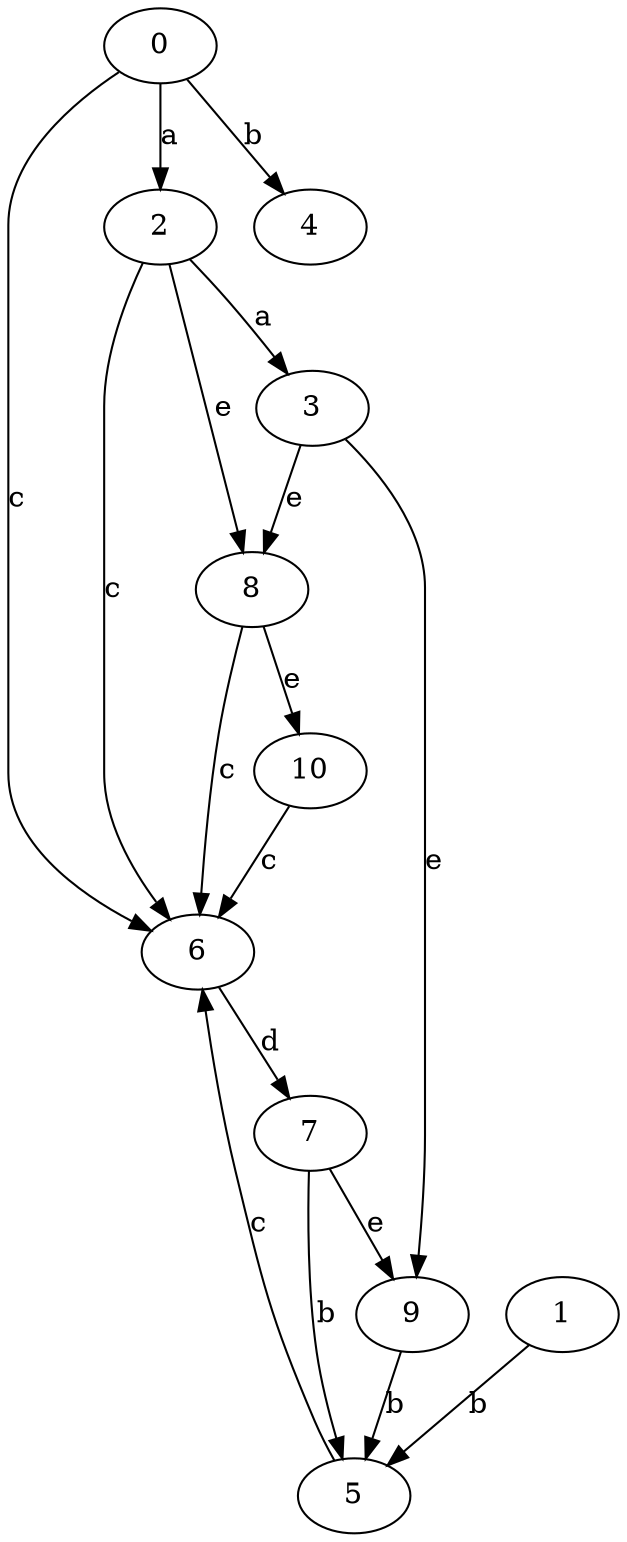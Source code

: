 strict digraph  {
0;
2;
3;
4;
5;
6;
7;
8;
9;
10;
1;
0 -> 2  [label=a];
0 -> 4  [label=b];
0 -> 6  [label=c];
2 -> 3  [label=a];
2 -> 6  [label=c];
2 -> 8  [label=e];
3 -> 8  [label=e];
3 -> 9  [label=e];
5 -> 6  [label=c];
6 -> 7  [label=d];
7 -> 5  [label=b];
7 -> 9  [label=e];
8 -> 6  [label=c];
8 -> 10  [label=e];
9 -> 5  [label=b];
10 -> 6  [label=c];
1 -> 5  [label=b];
}
